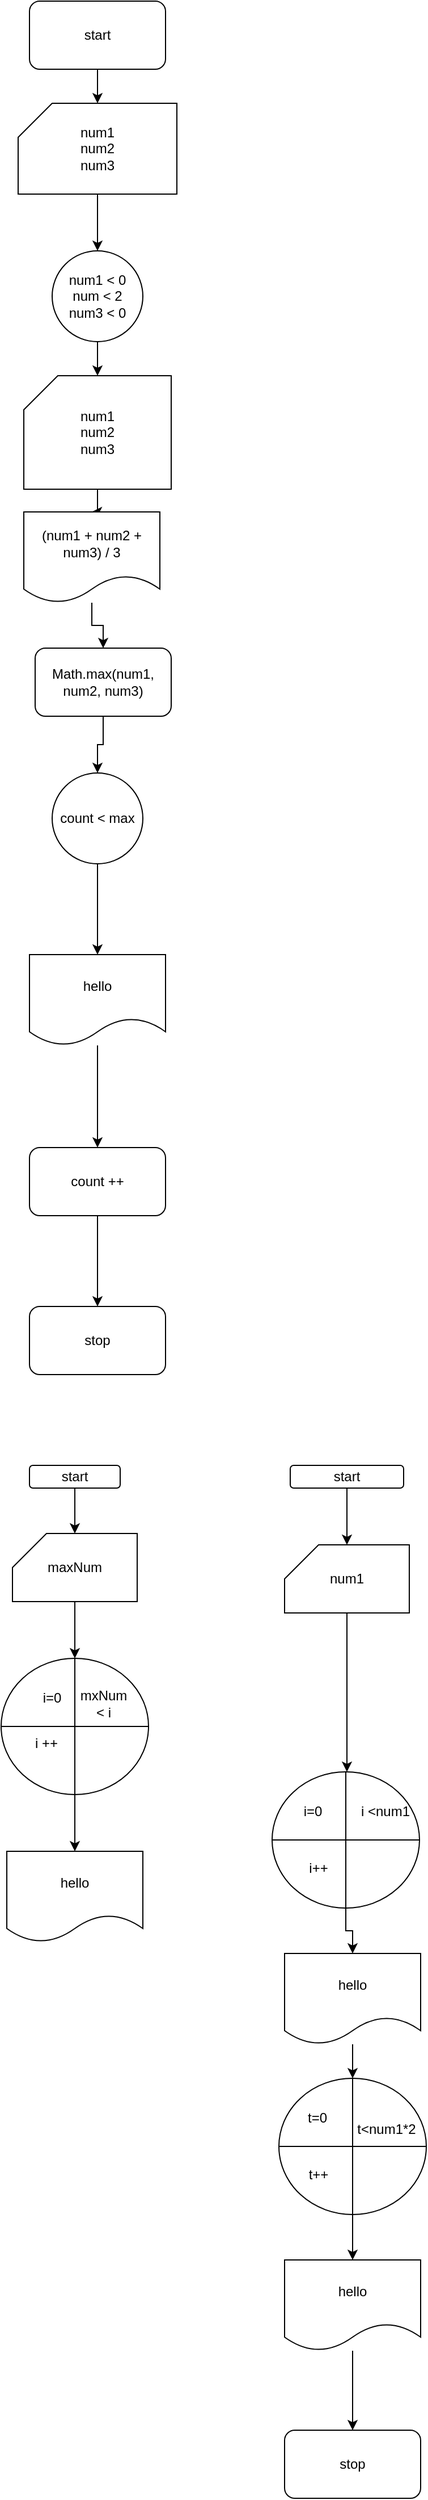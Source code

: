<mxfile version="22.1.3" type="github">
  <diagram name="‫עמוד-1‬" id="3gj61zDsknXlUZYCjfBA">
    <mxGraphModel dx="562" dy="533" grid="1" gridSize="10" guides="1" tooltips="1" connect="1" arrows="1" fold="1" page="1" pageScale="1" pageWidth="827" pageHeight="1169" math="0" shadow="0">
      <root>
        <mxCell id="0" />
        <mxCell id="1" parent="0" />
        <mxCell id="stC3Iasyj1oSSeVy5H_L-3" value="" style="edgeStyle=orthogonalEdgeStyle;rounded=0;orthogonalLoop=1;jettySize=auto;html=1;" edge="1" parent="1" source="stC3Iasyj1oSSeVy5H_L-1" target="stC3Iasyj1oSSeVy5H_L-2">
          <mxGeometry relative="1" as="geometry" />
        </mxCell>
        <mxCell id="stC3Iasyj1oSSeVy5H_L-1" value="start" style="rounded=1;whiteSpace=wrap;html=1;" vertex="1" parent="1">
          <mxGeometry x="100" y="40" width="120" height="60" as="geometry" />
        </mxCell>
        <mxCell id="stC3Iasyj1oSSeVy5H_L-5" value="" style="edgeStyle=orthogonalEdgeStyle;rounded=0;orthogonalLoop=1;jettySize=auto;html=1;" edge="1" parent="1" source="stC3Iasyj1oSSeVy5H_L-2" target="stC3Iasyj1oSSeVy5H_L-4">
          <mxGeometry relative="1" as="geometry" />
        </mxCell>
        <mxCell id="stC3Iasyj1oSSeVy5H_L-2" value="num1&lt;br&gt;num2&lt;br&gt;num3" style="shape=card;whiteSpace=wrap;html=1;" vertex="1" parent="1">
          <mxGeometry x="90" y="130" width="140" height="80" as="geometry" />
        </mxCell>
        <mxCell id="stC3Iasyj1oSSeVy5H_L-7" value="" style="edgeStyle=orthogonalEdgeStyle;rounded=0;orthogonalLoop=1;jettySize=auto;html=1;" edge="1" parent="1" source="stC3Iasyj1oSSeVy5H_L-4" target="stC3Iasyj1oSSeVy5H_L-6">
          <mxGeometry relative="1" as="geometry" />
        </mxCell>
        <mxCell id="stC3Iasyj1oSSeVy5H_L-4" value="num1 &amp;lt; 0&lt;br&gt;num &amp;lt; 2&lt;br&gt;num3 &amp;lt; 0" style="ellipse;whiteSpace=wrap;html=1;" vertex="1" parent="1">
          <mxGeometry x="120" y="260" width="80" height="80" as="geometry" />
        </mxCell>
        <mxCell id="stC3Iasyj1oSSeVy5H_L-9" value="" style="edgeStyle=orthogonalEdgeStyle;rounded=0;orthogonalLoop=1;jettySize=auto;html=1;" edge="1" parent="1" source="stC3Iasyj1oSSeVy5H_L-6" target="stC3Iasyj1oSSeVy5H_L-8">
          <mxGeometry relative="1" as="geometry" />
        </mxCell>
        <mxCell id="stC3Iasyj1oSSeVy5H_L-6" value="num1&lt;br style=&quot;border-color: var(--border-color);&quot;&gt;num2&lt;br style=&quot;border-color: var(--border-color);&quot;&gt;num3" style="shape=card;whiteSpace=wrap;html=1;" vertex="1" parent="1">
          <mxGeometry x="95" y="370" width="130" height="100" as="geometry" />
        </mxCell>
        <mxCell id="stC3Iasyj1oSSeVy5H_L-22" value="" style="edgeStyle=orthogonalEdgeStyle;rounded=0;orthogonalLoop=1;jettySize=auto;html=1;" edge="1" parent="1" source="stC3Iasyj1oSSeVy5H_L-8" target="stC3Iasyj1oSSeVy5H_L-20">
          <mxGeometry relative="1" as="geometry" />
        </mxCell>
        <mxCell id="stC3Iasyj1oSSeVy5H_L-8" value="(num1 + num2 + num3) / 3" style="shape=document;whiteSpace=wrap;html=1;boundedLbl=1;" vertex="1" parent="1">
          <mxGeometry x="95" y="490" width="120" height="80" as="geometry" />
        </mxCell>
        <mxCell id="stC3Iasyj1oSSeVy5H_L-15" value="" style="edgeStyle=orthogonalEdgeStyle;rounded=0;orthogonalLoop=1;jettySize=auto;html=1;" edge="1" parent="1" source="stC3Iasyj1oSSeVy5H_L-13" target="stC3Iasyj1oSSeVy5H_L-14">
          <mxGeometry relative="1" as="geometry" />
        </mxCell>
        <mxCell id="stC3Iasyj1oSSeVy5H_L-13" value="count &amp;lt; max" style="ellipse;whiteSpace=wrap;html=1;aspect=fixed;" vertex="1" parent="1">
          <mxGeometry x="120" y="720" width="80" height="80" as="geometry" />
        </mxCell>
        <mxCell id="stC3Iasyj1oSSeVy5H_L-17" value="" style="edgeStyle=orthogonalEdgeStyle;rounded=0;orthogonalLoop=1;jettySize=auto;html=1;" edge="1" parent="1" source="stC3Iasyj1oSSeVy5H_L-14" target="stC3Iasyj1oSSeVy5H_L-16">
          <mxGeometry relative="1" as="geometry" />
        </mxCell>
        <mxCell id="stC3Iasyj1oSSeVy5H_L-14" value="hello" style="shape=document;whiteSpace=wrap;html=1;boundedLbl=1;" vertex="1" parent="1">
          <mxGeometry x="100" y="880" width="120" height="80" as="geometry" />
        </mxCell>
        <mxCell id="stC3Iasyj1oSSeVy5H_L-25" value="" style="edgeStyle=orthogonalEdgeStyle;rounded=0;orthogonalLoop=1;jettySize=auto;html=1;" edge="1" parent="1" source="stC3Iasyj1oSSeVy5H_L-16" target="stC3Iasyj1oSSeVy5H_L-24">
          <mxGeometry relative="1" as="geometry" />
        </mxCell>
        <mxCell id="stC3Iasyj1oSSeVy5H_L-16" value="count ++" style="rounded=1;whiteSpace=wrap;html=1;" vertex="1" parent="1">
          <mxGeometry x="100" y="1050" width="120" height="60" as="geometry" />
        </mxCell>
        <mxCell id="stC3Iasyj1oSSeVy5H_L-23" value="" style="edgeStyle=orthogonalEdgeStyle;rounded=0;orthogonalLoop=1;jettySize=auto;html=1;" edge="1" parent="1" source="stC3Iasyj1oSSeVy5H_L-20" target="stC3Iasyj1oSSeVy5H_L-13">
          <mxGeometry relative="1" as="geometry" />
        </mxCell>
        <mxCell id="stC3Iasyj1oSSeVy5H_L-20" value="Math.max(num1, num2, num3)" style="rounded=1;whiteSpace=wrap;html=1;" vertex="1" parent="1">
          <mxGeometry x="105" y="610" width="120" height="60" as="geometry" />
        </mxCell>
        <mxCell id="stC3Iasyj1oSSeVy5H_L-24" value="stop" style="rounded=1;whiteSpace=wrap;html=1;" vertex="1" parent="1">
          <mxGeometry x="100" y="1190" width="120" height="60" as="geometry" />
        </mxCell>
        <mxCell id="stC3Iasyj1oSSeVy5H_L-29" value="" style="edgeStyle=orthogonalEdgeStyle;rounded=0;orthogonalLoop=1;jettySize=auto;html=1;" edge="1" parent="1" source="stC3Iasyj1oSSeVy5H_L-26" target="stC3Iasyj1oSSeVy5H_L-28">
          <mxGeometry relative="1" as="geometry" />
        </mxCell>
        <mxCell id="stC3Iasyj1oSSeVy5H_L-26" value="start" style="rounded=1;whiteSpace=wrap;html=1;" vertex="1" parent="1">
          <mxGeometry x="100" y="1330" width="80" height="20" as="geometry" />
        </mxCell>
        <mxCell id="stC3Iasyj1oSSeVy5H_L-31" value="" style="edgeStyle=orthogonalEdgeStyle;rounded=0;orthogonalLoop=1;jettySize=auto;html=1;" edge="1" parent="1" source="stC3Iasyj1oSSeVy5H_L-28" target="stC3Iasyj1oSSeVy5H_L-30">
          <mxGeometry relative="1" as="geometry" />
        </mxCell>
        <mxCell id="stC3Iasyj1oSSeVy5H_L-28" value="maxNum" style="shape=card;whiteSpace=wrap;html=1;" vertex="1" parent="1">
          <mxGeometry x="85" y="1390" width="110" height="60" as="geometry" />
        </mxCell>
        <mxCell id="stC3Iasyj1oSSeVy5H_L-40" value="" style="edgeStyle=orthogonalEdgeStyle;rounded=0;orthogonalLoop=1;jettySize=auto;html=1;" edge="1" parent="1" source="stC3Iasyj1oSSeVy5H_L-30" target="stC3Iasyj1oSSeVy5H_L-39">
          <mxGeometry relative="1" as="geometry" />
        </mxCell>
        <mxCell id="stC3Iasyj1oSSeVy5H_L-30" value="" style="shape=orEllipse;perimeter=ellipsePerimeter;whiteSpace=wrap;html=1;backgroundOutline=1;" vertex="1" parent="1">
          <mxGeometry x="75" y="1500" width="130" height="120" as="geometry" />
        </mxCell>
        <mxCell id="stC3Iasyj1oSSeVy5H_L-32" value="i=0" style="text;html=1;strokeColor=none;fillColor=none;align=center;verticalAlign=middle;whiteSpace=wrap;rounded=0;" vertex="1" parent="1">
          <mxGeometry x="90" y="1520" width="60" height="30" as="geometry" />
        </mxCell>
        <mxCell id="stC3Iasyj1oSSeVy5H_L-33" value="mxNum &amp;lt; i" style="text;html=1;strokeColor=none;fillColor=none;align=center;verticalAlign=middle;whiteSpace=wrap;rounded=0;" vertex="1" parent="1">
          <mxGeometry x="142.5" y="1530" width="45" height="20" as="geometry" />
        </mxCell>
        <mxCell id="stC3Iasyj1oSSeVy5H_L-36" value="i ++" style="text;html=1;strokeColor=none;fillColor=none;align=center;verticalAlign=middle;whiteSpace=wrap;rounded=0;" vertex="1" parent="1">
          <mxGeometry x="85" y="1560" width="60" height="30" as="geometry" />
        </mxCell>
        <mxCell id="stC3Iasyj1oSSeVy5H_L-39" value="hello" style="shape=document;whiteSpace=wrap;html=1;boundedLbl=1;" vertex="1" parent="1">
          <mxGeometry x="80" y="1670" width="120" height="80" as="geometry" />
        </mxCell>
        <mxCell id="stC3Iasyj1oSSeVy5H_L-43" value="" style="edgeStyle=orthogonalEdgeStyle;rounded=0;orthogonalLoop=1;jettySize=auto;html=1;" edge="1" parent="1" source="stC3Iasyj1oSSeVy5H_L-41" target="stC3Iasyj1oSSeVy5H_L-42">
          <mxGeometry relative="1" as="geometry" />
        </mxCell>
        <mxCell id="stC3Iasyj1oSSeVy5H_L-41" value="start" style="rounded=1;whiteSpace=wrap;html=1;" vertex="1" parent="1">
          <mxGeometry x="330" y="1330" width="100" height="20" as="geometry" />
        </mxCell>
        <mxCell id="stC3Iasyj1oSSeVy5H_L-42" value="num1" style="shape=card;whiteSpace=wrap;html=1;" vertex="1" parent="1">
          <mxGeometry x="325" y="1400" width="110" height="60" as="geometry" />
        </mxCell>
        <mxCell id="stC3Iasyj1oSSeVy5H_L-47" value="" style="edgeStyle=orthogonalEdgeStyle;rounded=0;orthogonalLoop=1;jettySize=auto;html=1;" edge="1" parent="1" source="stC3Iasyj1oSSeVy5H_L-42">
          <mxGeometry relative="1" as="geometry">
            <mxPoint x="380" y="1550" as="sourcePoint" />
            <mxPoint x="380" y="1600" as="targetPoint" />
          </mxGeometry>
        </mxCell>
        <mxCell id="stC3Iasyj1oSSeVy5H_L-53" value="" style="edgeStyle=orthogonalEdgeStyle;rounded=0;orthogonalLoop=1;jettySize=auto;html=1;" edge="1" parent="1" source="stC3Iasyj1oSSeVy5H_L-48" target="stC3Iasyj1oSSeVy5H_L-52">
          <mxGeometry relative="1" as="geometry" />
        </mxCell>
        <mxCell id="stC3Iasyj1oSSeVy5H_L-48" value="" style="shape=orEllipse;perimeter=ellipsePerimeter;whiteSpace=wrap;html=1;backgroundOutline=1;" vertex="1" parent="1">
          <mxGeometry x="314" y="1600" width="130" height="120" as="geometry" />
        </mxCell>
        <mxCell id="stC3Iasyj1oSSeVy5H_L-49" value="i=0" style="text;html=1;strokeColor=none;fillColor=none;align=center;verticalAlign=middle;whiteSpace=wrap;rounded=0;" vertex="1" parent="1">
          <mxGeometry x="320" y="1620" width="60" height="30" as="geometry" />
        </mxCell>
        <mxCell id="stC3Iasyj1oSSeVy5H_L-50" value="i &amp;lt;num1" style="text;html=1;strokeColor=none;fillColor=none;align=center;verticalAlign=middle;whiteSpace=wrap;rounded=0;" vertex="1" parent="1">
          <mxGeometry x="384" y="1620" width="60" height="30" as="geometry" />
        </mxCell>
        <mxCell id="stC3Iasyj1oSSeVy5H_L-51" value="i++" style="text;html=1;strokeColor=none;fillColor=none;align=center;verticalAlign=middle;whiteSpace=wrap;rounded=0;" vertex="1" parent="1">
          <mxGeometry x="325" y="1670" width="60" height="30" as="geometry" />
        </mxCell>
        <mxCell id="stC3Iasyj1oSSeVy5H_L-55" value="" style="edgeStyle=orthogonalEdgeStyle;rounded=0;orthogonalLoop=1;jettySize=auto;html=1;" edge="1" parent="1" source="stC3Iasyj1oSSeVy5H_L-52" target="stC3Iasyj1oSSeVy5H_L-54">
          <mxGeometry relative="1" as="geometry" />
        </mxCell>
        <mxCell id="stC3Iasyj1oSSeVy5H_L-52" value="hello" style="shape=document;whiteSpace=wrap;html=1;boundedLbl=1;" vertex="1" parent="1">
          <mxGeometry x="325" y="1760" width="120" height="80" as="geometry" />
        </mxCell>
        <mxCell id="stC3Iasyj1oSSeVy5H_L-60" value="" style="edgeStyle=orthogonalEdgeStyle;rounded=0;orthogonalLoop=1;jettySize=auto;html=1;" edge="1" parent="1" source="stC3Iasyj1oSSeVy5H_L-54" target="stC3Iasyj1oSSeVy5H_L-59">
          <mxGeometry relative="1" as="geometry" />
        </mxCell>
        <mxCell id="stC3Iasyj1oSSeVy5H_L-54" value="" style="shape=orEllipse;perimeter=ellipsePerimeter;whiteSpace=wrap;html=1;backgroundOutline=1;" vertex="1" parent="1">
          <mxGeometry x="320" y="1870" width="130" height="120" as="geometry" />
        </mxCell>
        <mxCell id="stC3Iasyj1oSSeVy5H_L-56" value="t&amp;lt;num1*2" style="text;html=1;strokeColor=none;fillColor=none;align=center;verticalAlign=middle;whiteSpace=wrap;rounded=0;" vertex="1" parent="1">
          <mxGeometry x="385" y="1900" width="60" height="30" as="geometry" />
        </mxCell>
        <mxCell id="stC3Iasyj1oSSeVy5H_L-57" value="t=0" style="text;html=1;strokeColor=none;fillColor=none;align=center;verticalAlign=middle;whiteSpace=wrap;rounded=0;" vertex="1" parent="1">
          <mxGeometry x="324" y="1890" width="60" height="30" as="geometry" />
        </mxCell>
        <mxCell id="stC3Iasyj1oSSeVy5H_L-58" value="t++" style="text;html=1;strokeColor=none;fillColor=none;align=center;verticalAlign=middle;whiteSpace=wrap;rounded=0;" vertex="1" parent="1">
          <mxGeometry x="325" y="1940" width="60" height="30" as="geometry" />
        </mxCell>
        <mxCell id="stC3Iasyj1oSSeVy5H_L-62" value="" style="edgeStyle=orthogonalEdgeStyle;rounded=0;orthogonalLoop=1;jettySize=auto;html=1;" edge="1" parent="1" source="stC3Iasyj1oSSeVy5H_L-59" target="stC3Iasyj1oSSeVy5H_L-61">
          <mxGeometry relative="1" as="geometry" />
        </mxCell>
        <mxCell id="stC3Iasyj1oSSeVy5H_L-59" value="hello" style="shape=document;whiteSpace=wrap;html=1;boundedLbl=1;" vertex="1" parent="1">
          <mxGeometry x="325" y="2030" width="120" height="80" as="geometry" />
        </mxCell>
        <mxCell id="stC3Iasyj1oSSeVy5H_L-61" value="stop" style="rounded=1;whiteSpace=wrap;html=1;" vertex="1" parent="1">
          <mxGeometry x="325" y="2180" width="120" height="60" as="geometry" />
        </mxCell>
      </root>
    </mxGraphModel>
  </diagram>
</mxfile>
